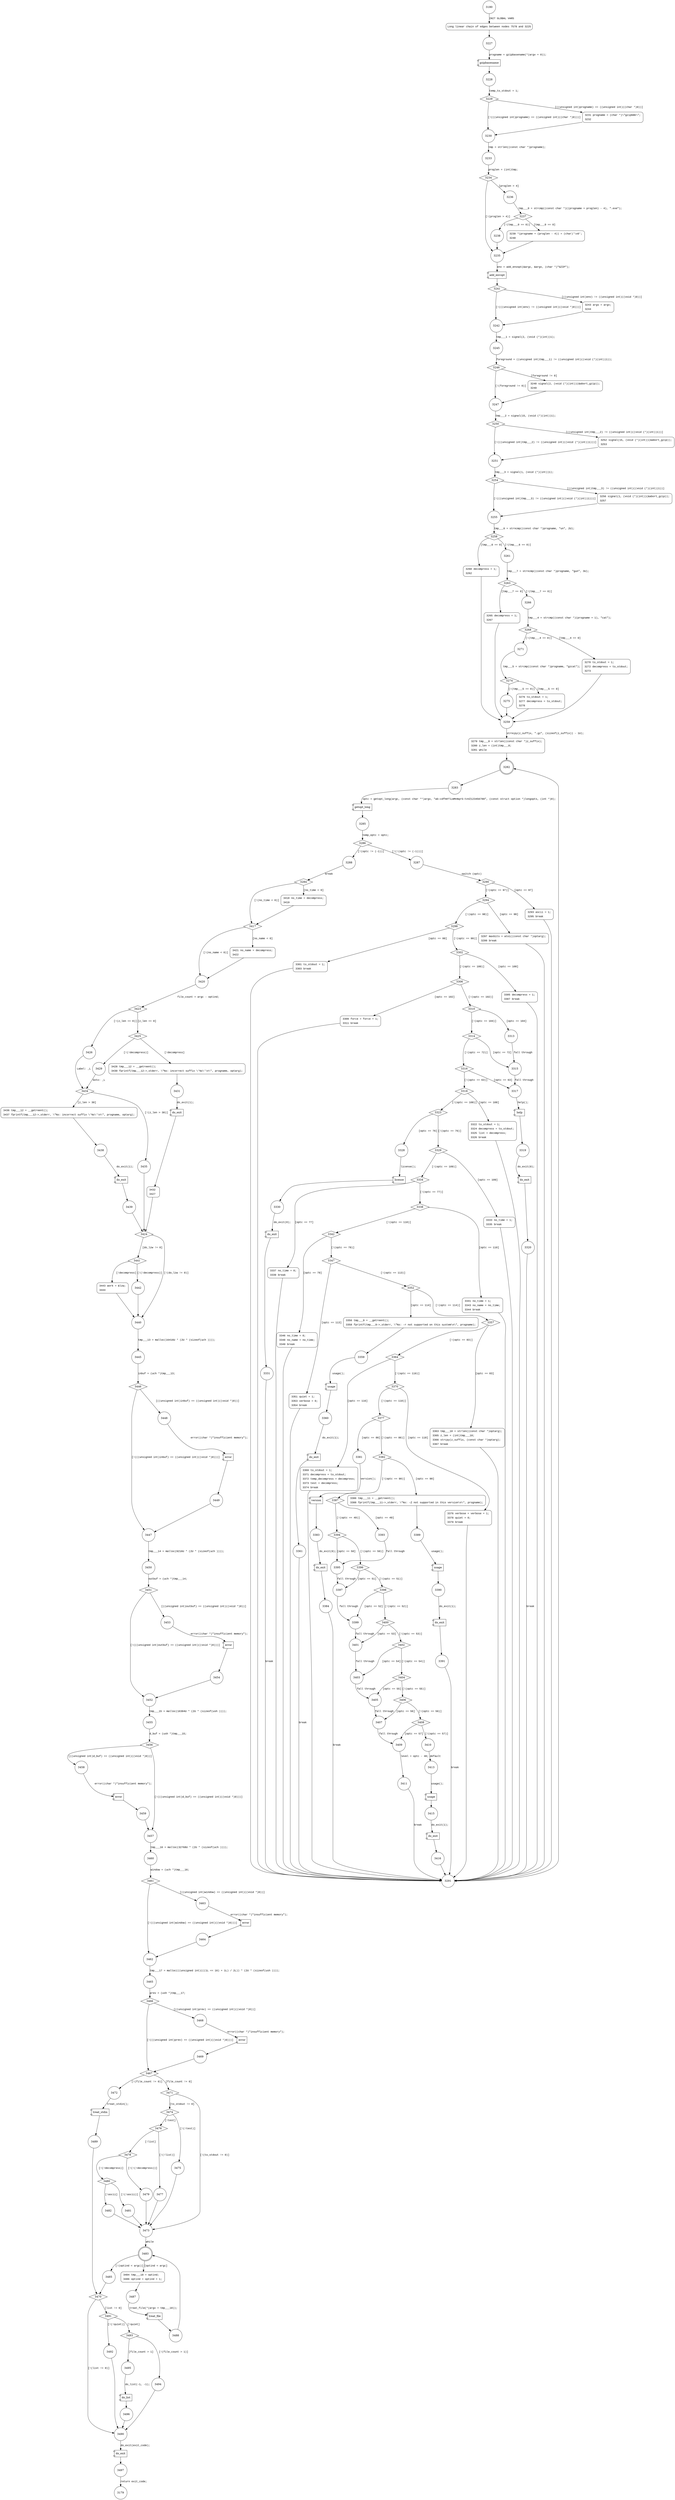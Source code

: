 digraph main {
3180 [shape="circle"]
7578 [shape="circle"]
3227 [shape="circle"]
3228 [shape="circle"]
3229 [shape="diamond"]
3230 [shape="circle"]
3231 [shape="circle"]
3233 [shape="circle"]
3234 [shape="diamond"]
3235 [shape="circle"]
3236 [shape="circle"]
3237 [shape="diamond"]
3238 [shape="circle"]
3239 [shape="circle"]
3241 [shape="diamond"]
3242 [shape="circle"]
3243 [shape="circle"]
3245 [shape="circle"]
3246 [shape="diamond"]
3247 [shape="circle"]
3248 [shape="circle"]
3250 [shape="diamond"]
3251 [shape="circle"]
3252 [shape="circle"]
3254 [shape="diamond"]
3255 [shape="circle"]
3256 [shape="circle"]
3258 [shape="diamond"]
3261 [shape="circle"]
3260 [shape="circle"]
3259 [shape="circle"]
3279 [shape="circle"]
3282 [shape="doublecircle"]
3283 [shape="circle"]
3285 [shape="circle"]
3286 [shape="diamond"]
3287 [shape="circle"]
3288 [shape="circle"]
3284 [shape="diamond"]
3417 [shape="diamond"]
3418 [shape="circle"]
3420 [shape="circle"]
3421 [shape="circle"]
3423 [shape="diamond"]
3426 [shape="circle"]
3425 [shape="diamond"]
3429 [shape="circle"]
3428 [shape="circle"]
3431 [shape="circle"]
3432 [shape="circle"]
3424 [shape="diamond"]
3440 [shape="circle"]
3441 [shape="diamond"]
3442 [shape="circle"]
3443 [shape="circle"]
3445 [shape="circle"]
3446 [shape="diamond"]
3447 [shape="circle"]
3448 [shape="circle"]
3449 [shape="circle"]
3450 [shape="circle"]
3451 [shape="diamond"]
3452 [shape="circle"]
3453 [shape="circle"]
3454 [shape="circle"]
3455 [shape="circle"]
3456 [shape="diamond"]
3457 [shape="circle"]
3458 [shape="circle"]
3459 [shape="circle"]
3460 [shape="circle"]
3461 [shape="diamond"]
3462 [shape="circle"]
3463 [shape="circle"]
3464 [shape="circle"]
3465 [shape="circle"]
3466 [shape="diamond"]
3467 [shape="diamond"]
3468 [shape="circle"]
3469 [shape="circle"]
3472 [shape="circle"]
3471 [shape="diamond"]
3473 [shape="circle"]
3474 [shape="diamond"]
3475 [shape="circle"]
3476 [shape="diamond"]
3477 [shape="circle"]
3478 [shape="diamond"]
3479 [shape="circle"]
3480 [shape="diamond"]
3481 [shape="circle"]
3482 [shape="circle"]
3483 [shape="doublecircle"]
3485 [shape="circle"]
3484 [shape="circle"]
3487 [shape="circle"]
3488 [shape="circle"]
3470 [shape="diamond"]
3490 [shape="circle"]
3491 [shape="diamond"]
3492 [shape="circle"]
3493 [shape="diamond"]
3494 [shape="circle"]
3495 [shape="circle"]
3496 [shape="circle"]
3497 [shape="circle"]
3489 [shape="circle"]
3434 [shape="diamond"]
3435 [shape="circle"]
3436 [shape="circle"]
3438 [shape="circle"]
3439 [shape="circle"]
3290 [shape="diamond"]
3294 [shape="diamond"]
3293 [shape="circle"]
3291 [shape="circle"]
3298 [shape="diamond"]
3297 [shape="circle"]
3302 [shape="diamond"]
3301 [shape="circle"]
3306 [shape="diamond"]
3305 [shape="circle"]
3310 [shape="diamond"]
3309 [shape="circle"]
3314 [shape="diamond"]
3313 [shape="circle"]
3315 [shape="circle"]
3317 [shape="circle"]
3319 [shape="circle"]
3320 [shape="circle"]
3316 [shape="diamond"]
3318 [shape="diamond"]
3323 [shape="diamond"]
3322 [shape="circle"]
3329 [shape="diamond"]
3328 [shape="circle"]
3330 [shape="circle"]
3331 [shape="circle"]
3334 [shape="diamond"]
3333 [shape="circle"]
3338 [shape="diamond"]
3337 [shape="circle"]
3342 [shape="diamond"]
3341 [shape="circle"]
3347 [shape="diamond"]
3346 [shape="circle"]
3352 [shape="diamond"]
3351 [shape="circle"]
3357 [shape="diamond"]
3356 [shape="circle"]
3359 [shape="circle"]
3360 [shape="circle"]
3361 [shape="circle"]
3364 [shape="diamond"]
3363 [shape="circle"]
3370 [shape="diamond"]
3369 [shape="circle"]
3377 [shape="diamond"]
3376 [shape="circle"]
3382 [shape="diamond"]
3381 [shape="circle"]
3383 [shape="circle"]
3384 [shape="circle"]
3387 [shape="diamond"]
3386 [shape="circle"]
3389 [shape="circle"]
3390 [shape="circle"]
3391 [shape="circle"]
3394 [shape="diamond"]
3393 [shape="circle"]
3395 [shape="circle"]
3397 [shape="circle"]
3399 [shape="circle"]
3401 [shape="circle"]
3403 [shape="circle"]
3405 [shape="circle"]
3407 [shape="circle"]
3409 [shape="circle"]
3411 [shape="circle"]
3396 [shape="diamond"]
3398 [shape="diamond"]
3400 [shape="diamond"]
3402 [shape="diamond"]
3404 [shape="diamond"]
3406 [shape="diamond"]
3408 [shape="diamond"]
3410 [shape="circle"]
3413 [shape="circle"]
3415 [shape="circle"]
3416 [shape="circle"]
3263 [shape="diamond"]
3266 [shape="circle"]
3265 [shape="circle"]
3268 [shape="diamond"]
3271 [shape="circle"]
3270 [shape="circle"]
3274 [shape="diamond"]
3275 [shape="circle"]
3276 [shape="circle"]
3179 [shape="circle"]
7578 [style="filled,bold" penwidth="1" fillcolor="white" fontname="Courier New" shape="Mrecord" label="Long linear chain of edges between nodes 7578 and 3225"]
7578 -> 3227[label=""]
3231 [style="filled,bold" penwidth="1" fillcolor="white" fontname="Courier New" shape="Mrecord" label=<<table border="0" cellborder="0" cellpadding="3" bgcolor="white"><tr><td align="right">3231</td><td align="left">progname = (char *)\"gzipbmk\";</td></tr><tr><td align="right">3232</td><td align="left"></td></tr></table>>]
3231 -> 3230[label=""]
3239 [style="filled,bold" penwidth="1" fillcolor="white" fontname="Courier New" shape="Mrecord" label=<<table border="0" cellborder="0" cellpadding="3" bgcolor="white"><tr><td align="right">3239</td><td align="left">*(progname + (proglen - 4)) = (char)'\x0';</td></tr><tr><td align="right">3240</td><td align="left"></td></tr></table>>]
3239 -> 3235[label=""]
3243 [style="filled,bold" penwidth="1" fillcolor="white" fontname="Courier New" shape="Mrecord" label=<<table border="0" cellborder="0" cellpadding="3" bgcolor="white"><tr><td align="right">3243</td><td align="left">args = argv;</td></tr><tr><td align="right">3244</td><td align="left"></td></tr></table>>]
3243 -> 3242[label=""]
3248 [style="filled,bold" penwidth="1" fillcolor="white" fontname="Courier New" shape="Mrecord" label=<<table border="0" cellborder="0" cellpadding="3" bgcolor="white"><tr><td align="right">3248</td><td align="left">signal(2, (void (*)(int))(&amp;abort_gzip));</td></tr><tr><td align="right">3249</td><td align="left"></td></tr></table>>]
3248 -> 3247[label=""]
3252 [style="filled,bold" penwidth="1" fillcolor="white" fontname="Courier New" shape="Mrecord" label=<<table border="0" cellborder="0" cellpadding="3" bgcolor="white"><tr><td align="right">3252</td><td align="left">signal(15, (void (*)(int))(&amp;abort_gzip));</td></tr><tr><td align="right">3253</td><td align="left"></td></tr></table>>]
3252 -> 3251[label=""]
3256 [style="filled,bold" penwidth="1" fillcolor="white" fontname="Courier New" shape="Mrecord" label=<<table border="0" cellborder="0" cellpadding="3" bgcolor="white"><tr><td align="right">3256</td><td align="left">signal(1, (void (*)(int))(&amp;abort_gzip));</td></tr><tr><td align="right">3257</td><td align="left"></td></tr></table>>]
3256 -> 3255[label=""]
3260 [style="filled,bold" penwidth="1" fillcolor="white" fontname="Courier New" shape="Mrecord" label=<<table border="0" cellborder="0" cellpadding="3" bgcolor="white"><tr><td align="right">3260</td><td align="left">decompress = 1;</td></tr><tr><td align="right">3262</td><td align="left"></td></tr></table>>]
3260 -> 3259[label=""]
3279 [style="filled,bold" penwidth="1" fillcolor="white" fontname="Courier New" shape="Mrecord" label=<<table border="0" cellborder="0" cellpadding="3" bgcolor="white"><tr><td align="right">3279</td><td align="left">tmp___8 = strlen((const char *)z_suffix);</td></tr><tr><td align="right">3280</td><td align="left">z_len = (int)tmp___8;</td></tr><tr><td align="right">3281</td><td align="left">while</td></tr></table>>]
3279 -> 3282[label=""]
3418 [style="filled,bold" penwidth="1" fillcolor="white" fontname="Courier New" shape="Mrecord" label=<<table border="0" cellborder="0" cellpadding="3" bgcolor="white"><tr><td align="right">3418</td><td align="left">no_time = decompress;</td></tr><tr><td align="right">3419</td><td align="left"></td></tr></table>>]
3418 -> 3417[label=""]
3421 [style="filled,bold" penwidth="1" fillcolor="white" fontname="Courier New" shape="Mrecord" label=<<table border="0" cellborder="0" cellpadding="3" bgcolor="white"><tr><td align="right">3421</td><td align="left">no_name = decompress;</td></tr><tr><td align="right">3422</td><td align="left"></td></tr></table>>]
3421 -> 3420[label=""]
3428 [style="filled,bold" penwidth="1" fillcolor="white" fontname="Courier New" shape="Mrecord" label=<<table border="0" cellborder="0" cellpadding="3" bgcolor="white"><tr><td align="right">3428</td><td align="left">tmp___12 = __getreent();</td></tr><tr><td align="right">3430</td><td align="left">fprintf(tmp___12-&gt;_stderr, \"%s: incorrect suffix \'%s\'\n\", progname, optarg);</td></tr></table>>]
3428 -> 3431[label=""]
3432 [style="filled,bold" penwidth="1" fillcolor="white" fontname="Courier New" shape="Mrecord" label=<<table border="0" cellborder="0" cellpadding="3" bgcolor="white"><tr><td align="right">3432</td><td align="left"></td></tr><tr><td align="right">3427</td><td align="left"></td></tr></table>>]
3432 -> 3424[label=""]
3443 [style="filled,bold" penwidth="1" fillcolor="white" fontname="Courier New" shape="Mrecord" label=<<table border="0" cellborder="0" cellpadding="3" bgcolor="white"><tr><td align="right">3443</td><td align="left">work = &amp;lzw;</td></tr><tr><td align="right">3444</td><td align="left"></td></tr></table>>]
3443 -> 3440[label=""]
3484 [style="filled,bold" penwidth="1" fillcolor="white" fontname="Courier New" shape="Mrecord" label=<<table border="0" cellborder="0" cellpadding="3" bgcolor="white"><tr><td align="right">3484</td><td align="left">tmp___18 = optind;</td></tr><tr><td align="right">3486</td><td align="left">optind = optind + 1;</td></tr></table>>]
3484 -> 3487[label=""]
3436 [style="filled,bold" penwidth="1" fillcolor="white" fontname="Courier New" shape="Mrecord" label=<<table border="0" cellborder="0" cellpadding="3" bgcolor="white"><tr><td align="right">3436</td><td align="left">tmp___12 = __getreent();</td></tr><tr><td align="right">3437</td><td align="left">fprintf(tmp___12-&gt;_stderr, \"%s: incorrect suffix \'%s\'\n\", progname, optarg);</td></tr></table>>]
3436 -> 3438[label=""]
3293 [style="filled,bold" penwidth="1" fillcolor="white" fontname="Courier New" shape="Mrecord" label=<<table border="0" cellborder="0" cellpadding="3" bgcolor="white"><tr><td align="right">3293</td><td align="left">ascii = 1;</td></tr><tr><td align="right">3295</td><td align="left">break</td></tr></table>>]
3293 -> 3291[label=""]
3297 [style="filled,bold" penwidth="1" fillcolor="white" fontname="Courier New" shape="Mrecord" label=<<table border="0" cellborder="0" cellpadding="3" bgcolor="white"><tr><td align="right">3297</td><td align="left">maxbits = atoi((const char *)optarg);</td></tr><tr><td align="right">3299</td><td align="left">break</td></tr></table>>]
3297 -> 3291[label=""]
3301 [style="filled,bold" penwidth="1" fillcolor="white" fontname="Courier New" shape="Mrecord" label=<<table border="0" cellborder="0" cellpadding="3" bgcolor="white"><tr><td align="right">3301</td><td align="left">to_stdout = 1;</td></tr><tr><td align="right">3303</td><td align="left">break</td></tr></table>>]
3301 -> 3291[label=""]
3305 [style="filled,bold" penwidth="1" fillcolor="white" fontname="Courier New" shape="Mrecord" label=<<table border="0" cellborder="0" cellpadding="3" bgcolor="white"><tr><td align="right">3305</td><td align="left">decompress = 1;</td></tr><tr><td align="right">3307</td><td align="left">break</td></tr></table>>]
3305 -> 3291[label=""]
3309 [style="filled,bold" penwidth="1" fillcolor="white" fontname="Courier New" shape="Mrecord" label=<<table border="0" cellborder="0" cellpadding="3" bgcolor="white"><tr><td align="right">3309</td><td align="left">force = force + 1;</td></tr><tr><td align="right">3311</td><td align="left">break</td></tr></table>>]
3309 -> 3291[label=""]
3322 [style="filled,bold" penwidth="1" fillcolor="white" fontname="Courier New" shape="Mrecord" label=<<table border="0" cellborder="0" cellpadding="3" bgcolor="white"><tr><td align="right">3322</td><td align="left">to_stdout = 1;</td></tr><tr><td align="right">3324</td><td align="left">decompress = to_stdout;</td></tr><tr><td align="right">3325</td><td align="left">list = decompress;</td></tr><tr><td align="right">3326</td><td align="left">break</td></tr></table>>]
3322 -> 3291[label=""]
3333 [style="filled,bold" penwidth="1" fillcolor="white" fontname="Courier New" shape="Mrecord" label=<<table border="0" cellborder="0" cellpadding="3" bgcolor="white"><tr><td align="right">3333</td><td align="left">no_time = 1;</td></tr><tr><td align="right">3335</td><td align="left">break</td></tr></table>>]
3333 -> 3291[label=""]
3337 [style="filled,bold" penwidth="1" fillcolor="white" fontname="Courier New" shape="Mrecord" label=<<table border="0" cellborder="0" cellpadding="3" bgcolor="white"><tr><td align="right">3337</td><td align="left">no_time = 0;</td></tr><tr><td align="right">3339</td><td align="left">break</td></tr></table>>]
3337 -> 3291[label=""]
3341 [style="filled,bold" penwidth="1" fillcolor="white" fontname="Courier New" shape="Mrecord" label=<<table border="0" cellborder="0" cellpadding="3" bgcolor="white"><tr><td align="right">3341</td><td align="left">no_time = 1;</td></tr><tr><td align="right">3343</td><td align="left">no_name = no_time;</td></tr><tr><td align="right">3344</td><td align="left">break</td></tr></table>>]
3341 -> 3291[label=""]
3346 [style="filled,bold" penwidth="1" fillcolor="white" fontname="Courier New" shape="Mrecord" label=<<table border="0" cellborder="0" cellpadding="3" bgcolor="white"><tr><td align="right">3346</td><td align="left">no_time = 0;</td></tr><tr><td align="right">3348</td><td align="left">no_name = no_time;</td></tr><tr><td align="right">3349</td><td align="left">break</td></tr></table>>]
3346 -> 3291[label=""]
3351 [style="filled,bold" penwidth="1" fillcolor="white" fontname="Courier New" shape="Mrecord" label=<<table border="0" cellborder="0" cellpadding="3" bgcolor="white"><tr><td align="right">3351</td><td align="left">quiet = 1;</td></tr><tr><td align="right">3353</td><td align="left">verbose = 0;</td></tr><tr><td align="right">3354</td><td align="left">break</td></tr></table>>]
3351 -> 3291[label=""]
3356 [style="filled,bold" penwidth="1" fillcolor="white" fontname="Courier New" shape="Mrecord" label=<<table border="0" cellborder="0" cellpadding="3" bgcolor="white"><tr><td align="right">3356</td><td align="left">tmp___9 = __getreent();</td></tr><tr><td align="right">3358</td><td align="left">fprintf(tmp___9-&gt;_stderr, \"%s: -r not supported on this system\n\", progname);</td></tr></table>>]
3356 -> 3359[label=""]
3363 [style="filled,bold" penwidth="1" fillcolor="white" fontname="Courier New" shape="Mrecord" label=<<table border="0" cellborder="0" cellpadding="3" bgcolor="white"><tr><td align="right">3363</td><td align="left">tmp___10 = strlen((const char *)optarg);</td></tr><tr><td align="right">3365</td><td align="left">z_len = (int)tmp___10;</td></tr><tr><td align="right">3366</td><td align="left">strcpy(z_suffix, (const char *)optarg);</td></tr><tr><td align="right">3367</td><td align="left">break</td></tr></table>>]
3363 -> 3291[label=""]
3369 [style="filled,bold" penwidth="1" fillcolor="white" fontname="Courier New" shape="Mrecord" label=<<table border="0" cellborder="0" cellpadding="3" bgcolor="white"><tr><td align="right">3369</td><td align="left">to_stdout = 1;</td></tr><tr><td align="right">3371</td><td align="left">decompress = to_stdout;</td></tr><tr><td align="right">3372</td><td align="left">temp_decompress = decompress;</td></tr><tr><td align="right">3373</td><td align="left">test = decompress;</td></tr><tr><td align="right">3374</td><td align="left">break</td></tr></table>>]
3369 -> 3291[label=""]
3376 [style="filled,bold" penwidth="1" fillcolor="white" fontname="Courier New" shape="Mrecord" label=<<table border="0" cellborder="0" cellpadding="3" bgcolor="white"><tr><td align="right">3376</td><td align="left">verbose = verbose + 1;</td></tr><tr><td align="right">3378</td><td align="left">quiet = 0;</td></tr><tr><td align="right">3379</td><td align="left">break</td></tr></table>>]
3376 -> 3291[label=""]
3386 [style="filled,bold" penwidth="1" fillcolor="white" fontname="Courier New" shape="Mrecord" label=<<table border="0" cellborder="0" cellpadding="3" bgcolor="white"><tr><td align="right">3386</td><td align="left">tmp___11 = __getreent();</td></tr><tr><td align="right">3388</td><td align="left">fprintf(tmp___11-&gt;_stderr, \"%s: -Z not supported in this version\n\", progname);</td></tr></table>>]
3386 -> 3389[label=""]
3265 [style="filled,bold" penwidth="1" fillcolor="white" fontname="Courier New" shape="Mrecord" label=<<table border="0" cellborder="0" cellpadding="3" bgcolor="white"><tr><td align="right">3265</td><td align="left">decompress = 1;</td></tr><tr><td align="right">3267</td><td align="left"></td></tr></table>>]
3265 -> 3259[label=""]
3270 [style="filled,bold" penwidth="1" fillcolor="white" fontname="Courier New" shape="Mrecord" label=<<table border="0" cellborder="0" cellpadding="3" bgcolor="white"><tr><td align="right">3270</td><td align="left">to_stdout = 1;</td></tr><tr><td align="right">3272</td><td align="left">decompress = to_stdout;</td></tr><tr><td align="right">3273</td><td align="left"></td></tr></table>>]
3270 -> 3259[label=""]
3276 [style="filled,bold" penwidth="1" fillcolor="white" fontname="Courier New" shape="Mrecord" label=<<table border="0" cellborder="0" cellpadding="3" bgcolor="white"><tr><td align="right">3276</td><td align="left">to_stdout = 1;</td></tr><tr><td align="right">3277</td><td align="left">decompress = to_stdout;</td></tr><tr><td align="right">3278</td><td align="left"></td></tr></table>>]
3276 -> 3259[label=""]
3180 -> 7578 [label="INIT GLOBAL VARS" fontname="Courier New"]
100180 [shape="component" label="gzipbasename"]
3227 -> 100180 [label="progname = gzipbasename(*(argv + 0));" fontname="Courier New"]
100180 -> 3228 [label="" fontname="Courier New"]
3229 -> 3230 [label="[!(((unsigned int)progname) == ((unsigned int)((char *)0)))]" fontname="Courier New"]
3229 -> 3231 [label="[((unsigned int)progname) == ((unsigned int)((char *)0))]" fontname="Courier New"]
3230 -> 3233 [label="tmp = strlen((const char *)progname);" fontname="Courier New"]
3234 -> 3235 [label="[!(proglen > 4)]" fontname="Courier New"]
3234 -> 3236 [label="[proglen > 4]" fontname="Courier New"]
3237 -> 3238 [label="[!(tmp___0 == 0)]" fontname="Courier New"]
3237 -> 3239 [label="[tmp___0 == 0]" fontname="Courier New"]
100181 [shape="component" label="add_envopt"]
3235 -> 100181 [label="env = add_envopt(&argc, &argv, (char *)\"GZIP\");" fontname="Courier New"]
100181 -> 3241 [label="" fontname="Courier New"]
3241 -> 3242 [label="[!(((unsigned int)env) != ((unsigned int)((void *)0)))]" fontname="Courier New"]
3241 -> 3243 [label="[((unsigned int)env) != ((unsigned int)((void *)0))]" fontname="Courier New"]
3242 -> 3245 [label="tmp___1 = signal(2, (void (*)(int))1);" fontname="Courier New"]
3246 -> 3247 [label="[!(foreground != 0)]" fontname="Courier New"]
3246 -> 3248 [label="[foreground != 0]" fontname="Courier New"]
3247 -> 3250 [label="tmp___2 = signal(15, (void (*)(int))1);" fontname="Courier New"]
3250 -> 3251 [label="[!(((unsigned int)tmp___2) != ((unsigned int)((void (*)(int))1)))]" fontname="Courier New"]
3250 -> 3252 [label="[((unsigned int)tmp___2) != ((unsigned int)((void (*)(int))1))]" fontname="Courier New"]
3251 -> 3254 [label="tmp___3 = signal(1, (void (*)(int))1);" fontname="Courier New"]
3254 -> 3255 [label="[!(((unsigned int)tmp___3) != ((unsigned int)((void (*)(int))1)))]" fontname="Courier New"]
3254 -> 3256 [label="[((unsigned int)tmp___3) != ((unsigned int)((void (*)(int))1))]" fontname="Courier New"]
3255 -> 3258 [label="tmp___6 = strncmp((const char *)progname, \"un\", 2U);" fontname="Courier New"]
3258 -> 3261 [label="[!(tmp___6 == 0)]" fontname="Courier New"]
3258 -> 3260 [label="[tmp___6 == 0]" fontname="Courier New"]
3259 -> 3279 [label="strncpy(z_suffix, \".gz\", (sizeof(z_suffix)) - 1U);" fontname="Courier New"]
3282 -> 3283 [label="" fontname="Courier New"]
100182 [shape="component" label="getopt_long"]
3283 -> 100182 [label="optc = getopt_long(argc, (const char **)argv, \"ab:cdfhH?lLmMnNqrS:tvVZ123456789\", (const struct option *)longopts, (int *)0);" fontname="Courier New"]
100182 -> 3285 [label="" fontname="Courier New"]
3286 -> 3287 [label="[!(!(optc != (-1)))]" fontname="Courier New"]
3286 -> 3288 [label="[!(optc != (-1))]" fontname="Courier New"]
3284 -> 3417 [label="[!(no_time < 0)]" fontname="Courier New"]
3284 -> 3418 [label="[no_time < 0]" fontname="Courier New"]
3417 -> 3420 [label="[!(no_name < 0)]" fontname="Courier New"]
3417 -> 3421 [label="[no_name < 0]" fontname="Courier New"]
3420 -> 3423 [label="file_count = argc - optind;" fontname="Courier New"]
3423 -> 3426 [label="[!(z_len == 0)]" fontname="Courier New"]
3423 -> 3425 [label="[z_len == 0]" fontname="Courier New"]
3425 -> 3429 [label="[!(!decompress)]" fontname="Courier New"]
3425 -> 3428 [label="[!decompress]" fontname="Courier New"]
100183 [shape="component" label="do_exit"]
3431 -> 100183 [label="do_exit(1);" fontname="Courier New"]
100183 -> 3432 [label="" fontname="Courier New"]
3424 -> 3440 [label="[!(do_lzw != 0)]" fontname="Courier New"]
3424 -> 3441 [label="[do_lzw != 0]" fontname="Courier New"]
3441 -> 3442 [label="[!(!decompress)]" fontname="Courier New"]
3441 -> 3443 [label="[!decompress]" fontname="Courier New"]
3440 -> 3445 [label="tmp___13 = malloc(16416U * (2U * (sizeof(uch ))));" fontname="Courier New"]
3446 -> 3447 [label="[!(((unsigned int)inbuf) == ((unsigned int)((void *)0)))]" fontname="Courier New"]
3446 -> 3448 [label="[((unsigned int)inbuf) == ((unsigned int)((void *)0))]" fontname="Courier New"]
100184 [shape="component" label="error"]
3448 -> 100184 [label="error((char *)\"insufficient memory\");" fontname="Courier New"]
100184 -> 3449 [label="" fontname="Courier New"]
3447 -> 3450 [label="tmp___14 = malloc(9216U * (2U * (sizeof(uch ))));" fontname="Courier New"]
3451 -> 3452 [label="[!(((unsigned int)outbuf) == ((unsigned int)((void *)0)))]" fontname="Courier New"]
3451 -> 3453 [label="[((unsigned int)outbuf) == ((unsigned int)((void *)0))]" fontname="Courier New"]
100185 [shape="component" label="error"]
3453 -> 100185 [label="error((char *)\"insufficient memory\");" fontname="Courier New"]
100185 -> 3454 [label="" fontname="Courier New"]
3452 -> 3455 [label="tmp___15 = malloc(16384U * (2U * (sizeof(ush ))));" fontname="Courier New"]
3456 -> 3457 [label="[!(((unsigned int)d_buf) == ((unsigned int)((void *)0)))]" fontname="Courier New"]
3456 -> 3458 [label="[((unsigned int)d_buf) == ((unsigned int)((void *)0))]" fontname="Courier New"]
100186 [shape="component" label="error"]
3458 -> 100186 [label="error((char *)\"insufficient memory\");" fontname="Courier New"]
100186 -> 3459 [label="" fontname="Courier New"]
3457 -> 3460 [label="tmp___16 = malloc(32768U * (2U * (sizeof(uch ))));" fontname="Courier New"]
3461 -> 3462 [label="[!(((unsigned int)window) == ((unsigned int)((void *)0)))]" fontname="Courier New"]
3461 -> 3463 [label="[((unsigned int)window) == ((unsigned int)((void *)0))]" fontname="Courier New"]
100187 [shape="component" label="error"]
3463 -> 100187 [label="error((char *)\"insufficient memory\");" fontname="Courier New"]
100187 -> 3464 [label="" fontname="Courier New"]
3462 -> 3465 [label="tmp___17 = malloc(((unsigned int)(((1L << 16) + 1L) / 2L)) * (2U * (sizeof(ush ))));" fontname="Courier New"]
3466 -> 3467 [label="[!(((unsigned int)prev) == ((unsigned int)((void *)0)))]" fontname="Courier New"]
3466 -> 3468 [label="[((unsigned int)prev) == ((unsigned int)((void *)0))]" fontname="Courier New"]
100188 [shape="component" label="error"]
3468 -> 100188 [label="error((char *)\"insufficient memory\");" fontname="Courier New"]
100188 -> 3469 [label="" fontname="Courier New"]
3467 -> 3472 [label="[!(file_count != 0)]" fontname="Courier New"]
3467 -> 3471 [label="[file_count != 0]" fontname="Courier New"]
3471 -> 3473 [label="[!(to_stdout != 0)]" fontname="Courier New"]
3471 -> 3474 [label="[to_stdout != 0]" fontname="Courier New"]
3474 -> 3475 [label="[!(!test)]" fontname="Courier New"]
3474 -> 3476 [label="[!test]" fontname="Courier New"]
3476 -> 3477 [label="[!(!list)]" fontname="Courier New"]
3476 -> 3478 [label="[!list]" fontname="Courier New"]
3478 -> 3479 [label="[!(!(!decompress))]" fontname="Courier New"]
3478 -> 3480 [label="[!(!decompress)]" fontname="Courier New"]
3480 -> 3481 [label="[!(!ascii)]" fontname="Courier New"]
3480 -> 3482 [label="[!ascii]" fontname="Courier New"]
3473 -> 3483 [label="while" fontname="Courier New"]
3483 -> 3485 [label="[!(optind < argc)]" fontname="Courier New"]
3483 -> 3484 [label="[optind < argc]" fontname="Courier New"]
100189 [shape="component" label="treat_file"]
3487 -> 100189 [label="treat_file(*(argv + tmp___18));" fontname="Courier New"]
100189 -> 3488 [label="" fontname="Courier New"]
3485 -> 3470 [label="" fontname="Courier New"]
3470 -> 3490 [label="[!(list != 0)]" fontname="Courier New"]
3470 -> 3491 [label="[list != 0]" fontname="Courier New"]
3491 -> 3492 [label="[!(!quiet)]" fontname="Courier New"]
3491 -> 3493 [label="[!quiet]" fontname="Courier New"]
3493 -> 3494 [label="[!(file_count > 1)]" fontname="Courier New"]
3493 -> 3495 [label="[file_count > 1]" fontname="Courier New"]
100190 [shape="component" label="do_list"]
3495 -> 100190 [label="do_list(-1, -1);" fontname="Courier New"]
100190 -> 3496 [label="" fontname="Courier New"]
100191 [shape="component" label="do_exit"]
3490 -> 100191 [label="do_exit(exit_code);" fontname="Courier New"]
100191 -> 3497 [label="" fontname="Courier New"]
3494 -> 3490 [label="" fontname="Courier New"]
3481 -> 3473 [label="" fontname="Courier New"]
3477 -> 3473 [label="" fontname="Courier New"]
100192 [shape="component" label="treat_stdin"]
3472 -> 100192 [label="treat_stdin();" fontname="Courier New"]
100192 -> 3489 [label="" fontname="Courier New"]
3442 -> 3440 [label="" fontname="Courier New"]
3434 -> 3435 [label="[!(z_len > 30)]" fontname="Courier New"]
3434 -> 3436 [label="[z_len > 30]" fontname="Courier New"]
100193 [shape="component" label="do_exit"]
3438 -> 100193 [label="do_exit(1);" fontname="Courier New"]
100193 -> 3439 [label="" fontname="Courier New"]
3435 -> 3424 [label="" fontname="Courier New"]
3287 -> 3290 [label="switch (optc)" fontname="Courier New"]
3290 -> 3294 [label="[!(optc == 97)]" fontname="Courier New"]
3290 -> 3293 [label="[optc == 97]" fontname="Courier New"]
3291 -> 3282 [label="" fontname="Courier New"]
3294 -> 3298 [label="[!(optc == 98)]" fontname="Courier New"]
3294 -> 3297 [label="[optc == 98]" fontname="Courier New"]
3298 -> 3302 [label="[!(optc == 99)]" fontname="Courier New"]
3298 -> 3301 [label="[optc == 99]" fontname="Courier New"]
3302 -> 3306 [label="[!(optc == 100)]" fontname="Courier New"]
3302 -> 3305 [label="[optc == 100]" fontname="Courier New"]
3306 -> 3310 [label="[!(optc == 102)]" fontname="Courier New"]
3306 -> 3309 [label="[optc == 102]" fontname="Courier New"]
3310 -> 3314 [label="[!(optc == 104)]" fontname="Courier New"]
3310 -> 3313 [label="[optc == 104]" fontname="Courier New"]
3315 -> 3317 [label="fall through" fontname="Courier New"]
100194 [shape="component" label="help"]
3317 -> 100194 [label="help();" fontname="Courier New"]
100194 -> 3319 [label="" fontname="Courier New"]
100195 [shape="component" label="do_exit"]
3319 -> 100195 [label="do_exit(0);" fontname="Courier New"]
100195 -> 3320 [label="" fontname="Courier New"]
3314 -> 3316 [label="[!(optc == 72)]" fontname="Courier New"]
3314 -> 3315 [label="[optc == 72]" fontname="Courier New"]
3316 -> 3318 [label="[!(optc == 63)]" fontname="Courier New"]
3316 -> 3317 [label="[optc == 63]" fontname="Courier New"]
3318 -> 3323 [label="[!(optc == 108)]" fontname="Courier New"]
3318 -> 3322 [label="[optc == 108]" fontname="Courier New"]
3323 -> 3329 [label="[!(optc == 76)]" fontname="Courier New"]
3323 -> 3328 [label="[optc == 76]" fontname="Courier New"]
100196 [shape="component" label="license"]
3328 -> 100196 [label="license();" fontname="Courier New"]
100196 -> 3330 [label="" fontname="Courier New"]
100197 [shape="component" label="do_exit"]
3330 -> 100197 [label="do_exit(0);" fontname="Courier New"]
100197 -> 3331 [label="" fontname="Courier New"]
3329 -> 3334 [label="[!(optc == 109)]" fontname="Courier New"]
3329 -> 3333 [label="[optc == 109]" fontname="Courier New"]
3334 -> 3338 [label="[!(optc == 77)]" fontname="Courier New"]
3334 -> 3337 [label="[optc == 77]" fontname="Courier New"]
3338 -> 3342 [label="[!(optc == 110)]" fontname="Courier New"]
3338 -> 3341 [label="[optc == 110]" fontname="Courier New"]
3342 -> 3347 [label="[!(optc == 78)]" fontname="Courier New"]
3342 -> 3346 [label="[optc == 78]" fontname="Courier New"]
3347 -> 3352 [label="[!(optc == 113)]" fontname="Courier New"]
3347 -> 3351 [label="[optc == 113]" fontname="Courier New"]
3352 -> 3357 [label="[!(optc == 114)]" fontname="Courier New"]
3352 -> 3356 [label="[optc == 114]" fontname="Courier New"]
100198 [shape="component" label="usage"]
3359 -> 100198 [label="usage();" fontname="Courier New"]
100198 -> 3360 [label="" fontname="Courier New"]
100199 [shape="component" label="do_exit"]
3360 -> 100199 [label="do_exit(1);" fontname="Courier New"]
100199 -> 3361 [label="" fontname="Courier New"]
3357 -> 3364 [label="[!(optc == 83)]" fontname="Courier New"]
3357 -> 3363 [label="[optc == 83]" fontname="Courier New"]
3364 -> 3370 [label="[!(optc == 116)]" fontname="Courier New"]
3364 -> 3369 [label="[optc == 116]" fontname="Courier New"]
3370 -> 3377 [label="[!(optc == 118)]" fontname="Courier New"]
3370 -> 3376 [label="[optc == 118]" fontname="Courier New"]
3377 -> 3382 [label="[!(optc == 86)]" fontname="Courier New"]
3377 -> 3381 [label="[optc == 86]" fontname="Courier New"]
100200 [shape="component" label="version"]
3381 -> 100200 [label="version();" fontname="Courier New"]
100200 -> 3383 [label="" fontname="Courier New"]
100201 [shape="component" label="do_exit"]
3383 -> 100201 [label="do_exit(0);" fontname="Courier New"]
100201 -> 3384 [label="" fontname="Courier New"]
3382 -> 3387 [label="[!(optc == 90)]" fontname="Courier New"]
3382 -> 3386 [label="[optc == 90]" fontname="Courier New"]
100202 [shape="component" label="usage"]
3389 -> 100202 [label="usage();" fontname="Courier New"]
100202 -> 3390 [label="" fontname="Courier New"]
100203 [shape="component" label="do_exit"]
3390 -> 100203 [label="do_exit(1);" fontname="Courier New"]
100203 -> 3391 [label="" fontname="Courier New"]
3387 -> 3394 [label="[!(optc == 49)]" fontname="Courier New"]
3387 -> 3393 [label="[optc == 49]" fontname="Courier New"]
3395 -> 3397 [label="fall through" fontname="Courier New"]
3397 -> 3399 [label="fall through" fontname="Courier New"]
3399 -> 3401 [label="fall through" fontname="Courier New"]
3401 -> 3403 [label="fall through" fontname="Courier New"]
3403 -> 3405 [label="fall through" fontname="Courier New"]
3405 -> 3407 [label="fall through" fontname="Courier New"]
3407 -> 3409 [label="fall through" fontname="Courier New"]
3409 -> 3411 [label="level = optc - 48;" fontname="Courier New"]
3394 -> 3396 [label="[!(optc == 50)]" fontname="Courier New"]
3394 -> 3395 [label="[optc == 50]" fontname="Courier New"]
3396 -> 3398 [label="[!(optc == 51)]" fontname="Courier New"]
3396 -> 3397 [label="[optc == 51]" fontname="Courier New"]
3398 -> 3400 [label="[!(optc == 52)]" fontname="Courier New"]
3398 -> 3399 [label="[optc == 52]" fontname="Courier New"]
3400 -> 3402 [label="[!(optc == 53)]" fontname="Courier New"]
3400 -> 3401 [label="[optc == 53]" fontname="Courier New"]
3402 -> 3404 [label="[!(optc == 54)]" fontname="Courier New"]
3402 -> 3403 [label="[optc == 54]" fontname="Courier New"]
3404 -> 3406 [label="[!(optc == 55)]" fontname="Courier New"]
3404 -> 3405 [label="[optc == 55]" fontname="Courier New"]
3406 -> 3408 [label="[!(optc == 56)]" fontname="Courier New"]
3406 -> 3407 [label="[optc == 56]" fontname="Courier New"]
3408 -> 3410 [label="[!(optc == 57)]" fontname="Courier New"]
3408 -> 3409 [label="[optc == 57]" fontname="Courier New"]
100204 [shape="component" label="usage"]
3413 -> 100204 [label="usage();" fontname="Courier New"]
100204 -> 3415 [label="" fontname="Courier New"]
100205 [shape="component" label="do_exit"]
3415 -> 100205 [label="do_exit(1);" fontname="Courier New"]
100205 -> 3416 [label="" fontname="Courier New"]
3261 -> 3263 [label="tmp___7 = strncmp((const char *)progname, \"gun\", 3U);" fontname="Courier New"]
3263 -> 3266 [label="[!(tmp___7 == 0)]" fontname="Courier New"]
3263 -> 3265 [label="[tmp___7 == 0]" fontname="Courier New"]
3266 -> 3268 [label="tmp___4 = strcmp((const char *)(progname + 1), \"cat\");" fontname="Courier New"]
3268 -> 3271 [label="[!(tmp___4 == 0)]" fontname="Courier New"]
3268 -> 3270 [label="[tmp___4 == 0]" fontname="Courier New"]
3271 -> 3274 [label="tmp___5 = strcmp((const char *)progname, \"gzcat\");" fontname="Courier New"]
3274 -> 3275 [label="[!(tmp___5 == 0)]" fontname="Courier New"]
3274 -> 3276 [label="[tmp___5 == 0]" fontname="Courier New"]
3275 -> 3259 [label="" fontname="Courier New"]
3228 -> 3229 [label="temp_to_stdout = 1;" fontname="Courier New"]
3233 -> 3234 [label="proglen = (int)tmp;" fontname="Courier New"]
3236 -> 3237 [label="tmp___0 = strcmp((const char *)((progname + proglen) - 4), \".exe\");" fontname="Courier New"]
3245 -> 3246 [label="foreground = ((unsigned int)tmp___1) != ((unsigned int)((void (*)(int))1));" fontname="Courier New"]
3285 -> 3286 [label="temp_optc = optc;" fontname="Courier New"]
3288 -> 3284 [label="break" fontname="Courier New"]
3445 -> 3446 [label="inbuf = (uch *)tmp___13;" fontname="Courier New"]
3449 -> 3447 [label="" fontname="Courier New"]
3450 -> 3451 [label="outbuf = (uch *)tmp___14;" fontname="Courier New"]
3454 -> 3452 [label="" fontname="Courier New"]
3455 -> 3456 [label="d_buf = (ush *)tmp___15;" fontname="Courier New"]
3459 -> 3457 [label="" fontname="Courier New"]
3460 -> 3461 [label="window = (uch *)tmp___16;" fontname="Courier New"]
3464 -> 3462 [label="" fontname="Courier New"]
3465 -> 3466 [label="prev = (ush *)tmp___17;" fontname="Courier New"]
3469 -> 3467 [label="" fontname="Courier New"]
3482 -> 3473 [label="" fontname="Courier New"]
3488 -> 3483 [label="" fontname="Courier New"]
3496 -> 3490 [label="" fontname="Courier New"]
3497 -> 3179 [label="return exit_code;" fontname="Courier New"]
3492 -> 3490 [label="" fontname="Courier New"]
3479 -> 3473 [label="" fontname="Courier New"]
3475 -> 3473 [label="" fontname="Courier New"]
3489 -> 3470 [label="" fontname="Courier New"]
3429 -> 3434 [label="Goto: _L" fontname="Courier New"]
3439 -> 3424 [label="" fontname="Courier New"]
3426 -> 3434 [label="Label: _L" fontname="Courier New"]
3313 -> 3315 [label="fall through" fontname="Courier New"]
3320 -> 3291 [label="break" fontname="Courier New"]
3331 -> 3291 [label="break" fontname="Courier New"]
3361 -> 3291 [label="break" fontname="Courier New"]
3384 -> 3291 [label="break" fontname="Courier New"]
3391 -> 3291 [label="break" fontname="Courier New"]
3393 -> 3395 [label="fall through" fontname="Courier New"]
3411 -> 3291 [label="break" fontname="Courier New"]
3410 -> 3413 [label="default" fontname="Courier New"]
3416 -> 3291 [label="" fontname="Courier New"]
3238 -> 3235 [label="" fontname="Courier New"]
}